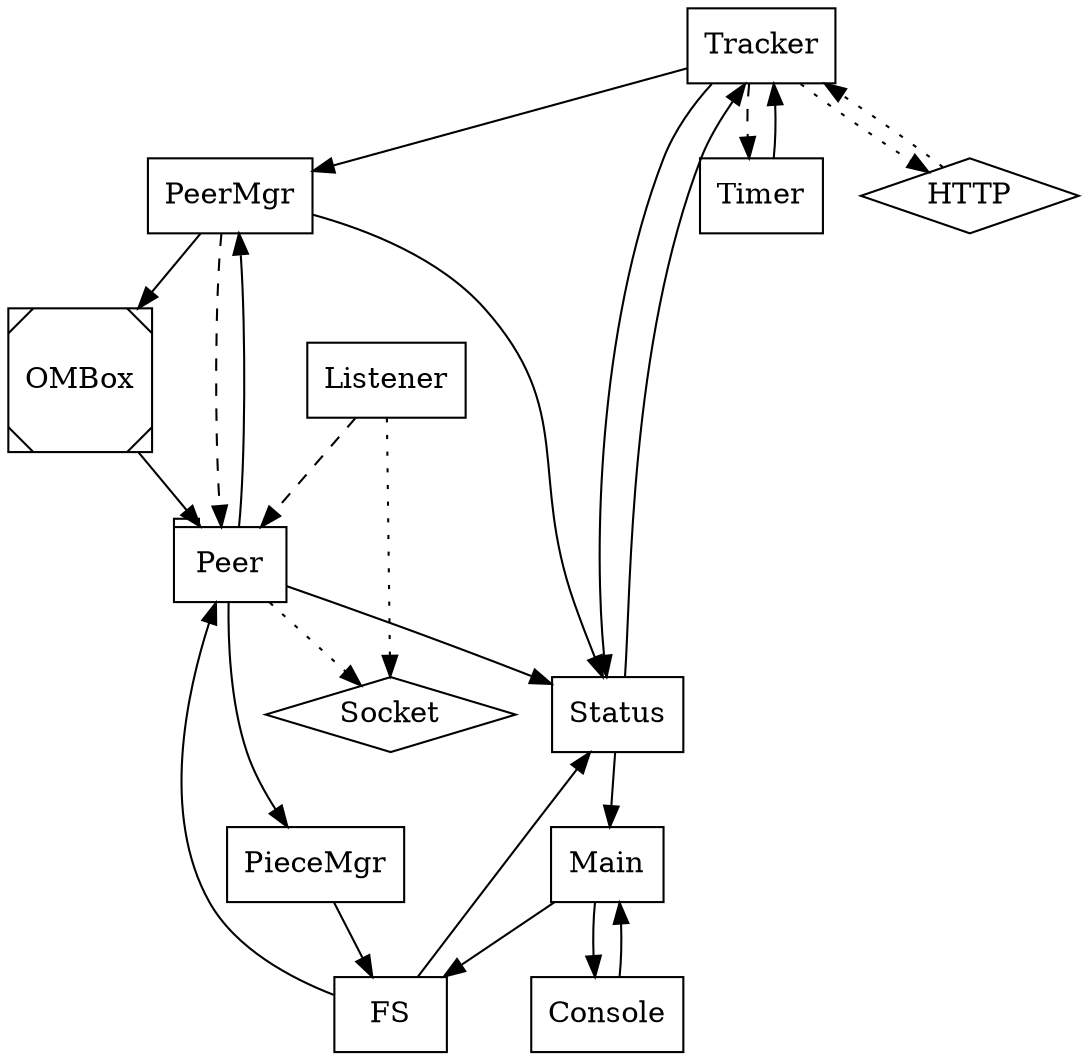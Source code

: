 digraph {

	node [shape=box];
	Tracker;
	PeerMgr;
	Peer [shape=tab];

	OMBox [shape=Msquare];

	Status;
	FS;
	Main;
	Console;
	Timer;
	PieceMgr;

	Listener;

	node [shape=diamond];
	HTTP;
	Socket;

	edge [style=dotted];
	Tracker -> HTTP;
	HTTP    -> Tracker;
	Peer -> Socket;
	Listener-> Socket;

	edge [style=solid];

	Tracker -> PeerMgr;
	Tracker -> Timer [style=dashed];
	Tracker -> Status

	Timer -> Tracker;

	PeerMgr -> OMBox -> Peer;
	PeerMgr -> Peer [style=dashed];
	PeerMgr -> Status;

	Peer -> PeerMgr;

	FS -> Peer;
	Peer -> Status;

	Peer -> PieceMgr;

	PieceMgr -> FS;

	FS -> Status;

	Main -> Console;
	Main -> FS;

	Console -> Main;

	Status -> Tracker;
	Status -> Main;

	Listener -> Peer [style=dashed];
}